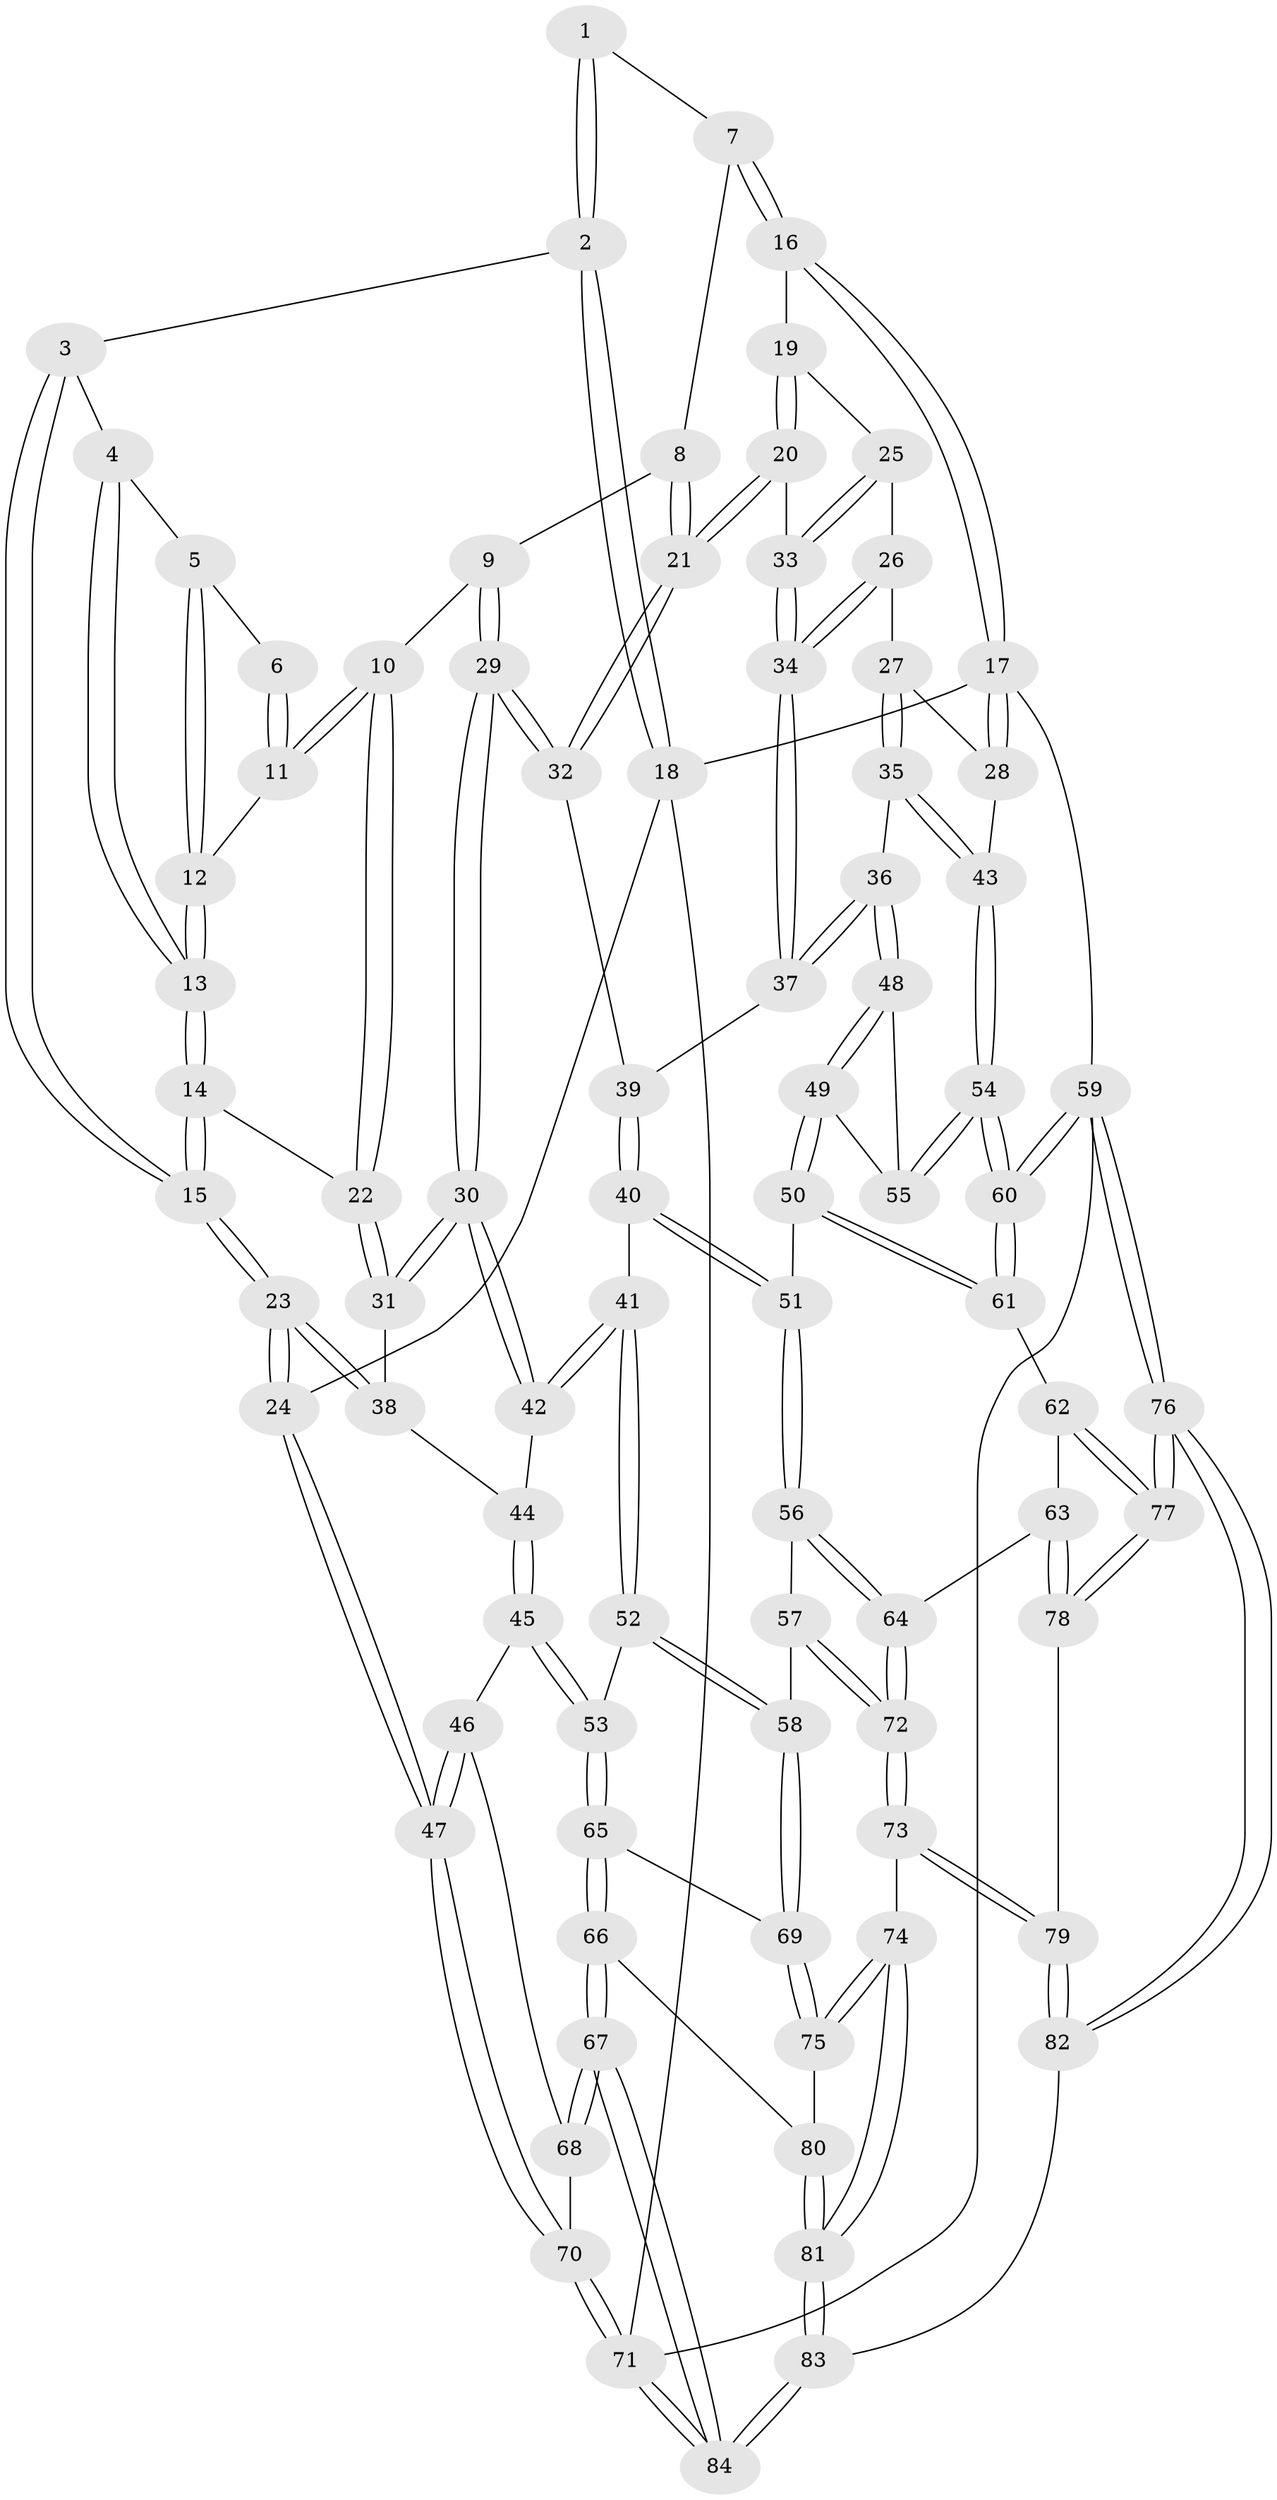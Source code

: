 // Generated by graph-tools (version 1.1) at 2025/51/03/09/25 03:51:01]
// undirected, 84 vertices, 207 edges
graph export_dot {
graph [start="1"]
  node [color=gray90,style=filled];
  1 [pos="+0.3244576822515997+0"];
  2 [pos="+0+0"];
  3 [pos="+0.026906275202278437+0"];
  4 [pos="+0.11745890675819612+0.04338343534849372"];
  5 [pos="+0.1817319344033685+0.04106912625041383"];
  6 [pos="+0.2628268247612653+0"];
  7 [pos="+0.49134863932946476+0"];
  8 [pos="+0.4033238034708993+0.03327664538523434"];
  9 [pos="+0.33641692569100057+0.11819665223130785"];
  10 [pos="+0.28209890209363647+0.12576763638962457"];
  11 [pos="+0.2465499477310563+0.09593668357803614"];
  12 [pos="+0.22095439105638254+0.09171837246944534"];
  13 [pos="+0.13254644610161412+0.13955146779478778"];
  14 [pos="+0.1091218096131954+0.2057806950242478"];
  15 [pos="+0.058528138575574415+0.25838894295086595"];
  16 [pos="+0.626599145721449+0"];
  17 [pos="+1+0"];
  18 [pos="+0+0"];
  19 [pos="+0.6476446554589004+0"];
  20 [pos="+0.5318746911640286+0.23858270160682954"];
  21 [pos="+0.49955073210877077+0.2596973469867506"];
  22 [pos="+0.2479026256058057+0.18054640112005443"];
  23 [pos="+0+0.37129017279256066"];
  24 [pos="+0+0.44111431537016643"];
  25 [pos="+0.7453445066660973+0.07555549534915766"];
  26 [pos="+0.794489850089072+0.1482721460910373"];
  27 [pos="+0.8734030733680133+0.1777092308037919"];
  28 [pos="+1+0.08992030853304817"];
  29 [pos="+0.41982902947075035+0.321227071497175"];
  30 [pos="+0.3901759933353012+0.3556754783061706"];
  31 [pos="+0.31255555412124375+0.34139862792717546"];
  32 [pos="+0.46526963320354064+0.29753268207442596"];
  33 [pos="+0.5987194582875565+0.2516564203640823"];
  34 [pos="+0.69933908197501+0.2859300696414378"];
  35 [pos="+0.8663952220200286+0.4380102635022502"];
  36 [pos="+0.7684912445192885+0.4545473224322797"];
  37 [pos="+0.724008913300045+0.4098129110417449"];
  38 [pos="+0.1253221657812079+0.36723757672979906"];
  39 [pos="+0.6345119020798305+0.40688155721348973"];
  40 [pos="+0.48440121381294826+0.5292227227909944"];
  41 [pos="+0.4264176482595545+0.4949955206167211"];
  42 [pos="+0.4023089249075605+0.4273889441302576"];
  43 [pos="+1+0.5141830798906668"];
  44 [pos="+0.2578144230180024+0.49726825132905617"];
  45 [pos="+0.17988138611883855+0.660263970430446"];
  46 [pos="+0.1695010995079875+0.6561683360956643"];
  47 [pos="+0+0.5214614747223584"];
  48 [pos="+0.7381506626581706+0.5177174991470369"];
  49 [pos="+0.6652432683583587+0.6333721449824276"];
  50 [pos="+0.6472067219024958+0.6519988996201316"];
  51 [pos="+0.589121952877982+0.6482189793529946"];
  52 [pos="+0.34281333753998267+0.5890738863785593"];
  53 [pos="+0.18909418028480632+0.6656632513371971"];
  54 [pos="+1+0.74464113642719"];
  55 [pos="+0.8959946889386304+0.662324467539925"];
  56 [pos="+0.4953387902101079+0.738561352344177"];
  57 [pos="+0.45014290178362215+0.7561936832434952"];
  58 [pos="+0.449796908459061+0.756205792793827"];
  59 [pos="+1+1"];
  60 [pos="+1+0.8355391136203438"];
  61 [pos="+0.7093872288504066+0.7638392854227163"];
  62 [pos="+0.7059244802885322+0.7767172147731217"];
  63 [pos="+0.5573471062471597+0.855481125214945"];
  64 [pos="+0.5441082630953816+0.8345294667917241"];
  65 [pos="+0.23955047283042855+0.7648128123643787"];
  66 [pos="+0.17735741666758+0.9014718297828862"];
  67 [pos="+0.1691942900849649+0.9118949576389002"];
  68 [pos="+0.0857509050992612+0.8355665895955433"];
  69 [pos="+0.3398394993901144+0.7971024614894172"];
  70 [pos="+0+0.6816315883773373"];
  71 [pos="+0+1"];
  72 [pos="+0.47048862147887627+0.8858100693569451"];
  73 [pos="+0.4729759398866679+0.9276041250140195"];
  74 [pos="+0.42123221871086264+0.932488887886966"];
  75 [pos="+0.3549964830715732+0.8622248458910546"];
  76 [pos="+0.82899379411333+1"];
  77 [pos="+0.6906623606989254+0.9484602022747154"];
  78 [pos="+0.5615146879245918+0.8969263419770701"];
  79 [pos="+0.49208997476028193+0.9376305088445418"];
  80 [pos="+0.3157552251886429+0.9343748585803683"];
  81 [pos="+0.34006967058144955+1"];
  82 [pos="+0.5784040909865666+1"];
  83 [pos="+0.29340631433707803+1"];
  84 [pos="+0+1"];
  1 -- 2;
  1 -- 2;
  1 -- 7;
  2 -- 3;
  2 -- 18;
  2 -- 18;
  3 -- 4;
  3 -- 15;
  3 -- 15;
  4 -- 5;
  4 -- 13;
  4 -- 13;
  5 -- 6;
  5 -- 12;
  5 -- 12;
  6 -- 11;
  6 -- 11;
  7 -- 8;
  7 -- 16;
  7 -- 16;
  8 -- 9;
  8 -- 21;
  8 -- 21;
  9 -- 10;
  9 -- 29;
  9 -- 29;
  10 -- 11;
  10 -- 11;
  10 -- 22;
  10 -- 22;
  11 -- 12;
  12 -- 13;
  12 -- 13;
  13 -- 14;
  13 -- 14;
  14 -- 15;
  14 -- 15;
  14 -- 22;
  15 -- 23;
  15 -- 23;
  16 -- 17;
  16 -- 17;
  16 -- 19;
  17 -- 18;
  17 -- 28;
  17 -- 28;
  17 -- 59;
  18 -- 24;
  18 -- 71;
  19 -- 20;
  19 -- 20;
  19 -- 25;
  20 -- 21;
  20 -- 21;
  20 -- 33;
  21 -- 32;
  21 -- 32;
  22 -- 31;
  22 -- 31;
  23 -- 24;
  23 -- 24;
  23 -- 38;
  23 -- 38;
  24 -- 47;
  24 -- 47;
  25 -- 26;
  25 -- 33;
  25 -- 33;
  26 -- 27;
  26 -- 34;
  26 -- 34;
  27 -- 28;
  27 -- 35;
  27 -- 35;
  28 -- 43;
  29 -- 30;
  29 -- 30;
  29 -- 32;
  29 -- 32;
  30 -- 31;
  30 -- 31;
  30 -- 42;
  30 -- 42;
  31 -- 38;
  32 -- 39;
  33 -- 34;
  33 -- 34;
  34 -- 37;
  34 -- 37;
  35 -- 36;
  35 -- 43;
  35 -- 43;
  36 -- 37;
  36 -- 37;
  36 -- 48;
  36 -- 48;
  37 -- 39;
  38 -- 44;
  39 -- 40;
  39 -- 40;
  40 -- 41;
  40 -- 51;
  40 -- 51;
  41 -- 42;
  41 -- 42;
  41 -- 52;
  41 -- 52;
  42 -- 44;
  43 -- 54;
  43 -- 54;
  44 -- 45;
  44 -- 45;
  45 -- 46;
  45 -- 53;
  45 -- 53;
  46 -- 47;
  46 -- 47;
  46 -- 68;
  47 -- 70;
  47 -- 70;
  48 -- 49;
  48 -- 49;
  48 -- 55;
  49 -- 50;
  49 -- 50;
  49 -- 55;
  50 -- 51;
  50 -- 61;
  50 -- 61;
  51 -- 56;
  51 -- 56;
  52 -- 53;
  52 -- 58;
  52 -- 58;
  53 -- 65;
  53 -- 65;
  54 -- 55;
  54 -- 55;
  54 -- 60;
  54 -- 60;
  56 -- 57;
  56 -- 64;
  56 -- 64;
  57 -- 58;
  57 -- 72;
  57 -- 72;
  58 -- 69;
  58 -- 69;
  59 -- 60;
  59 -- 60;
  59 -- 76;
  59 -- 76;
  59 -- 71;
  60 -- 61;
  60 -- 61;
  61 -- 62;
  62 -- 63;
  62 -- 77;
  62 -- 77;
  63 -- 64;
  63 -- 78;
  63 -- 78;
  64 -- 72;
  64 -- 72;
  65 -- 66;
  65 -- 66;
  65 -- 69;
  66 -- 67;
  66 -- 67;
  66 -- 80;
  67 -- 68;
  67 -- 68;
  67 -- 84;
  67 -- 84;
  68 -- 70;
  69 -- 75;
  69 -- 75;
  70 -- 71;
  70 -- 71;
  71 -- 84;
  71 -- 84;
  72 -- 73;
  72 -- 73;
  73 -- 74;
  73 -- 79;
  73 -- 79;
  74 -- 75;
  74 -- 75;
  74 -- 81;
  74 -- 81;
  75 -- 80;
  76 -- 77;
  76 -- 77;
  76 -- 82;
  76 -- 82;
  77 -- 78;
  77 -- 78;
  78 -- 79;
  79 -- 82;
  79 -- 82;
  80 -- 81;
  80 -- 81;
  81 -- 83;
  81 -- 83;
  82 -- 83;
  83 -- 84;
  83 -- 84;
}
